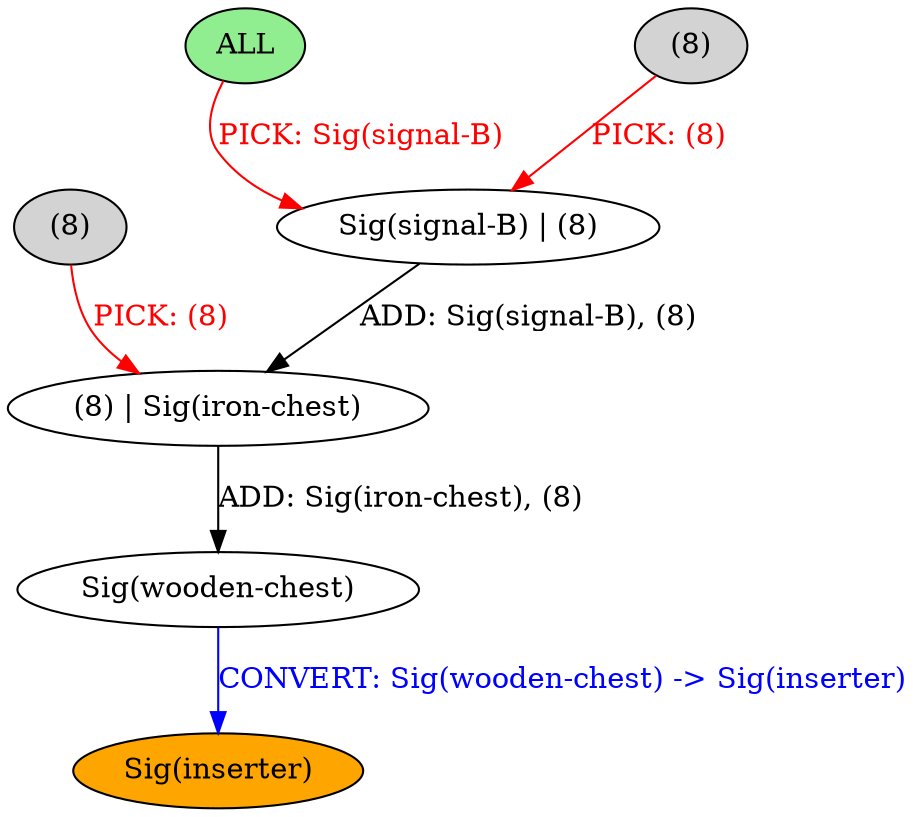 strict digraph {
	nodesep=1
	5	[style=filled fillcolor=lightgray label="(8)"]
	7	[style=filled fillcolor=white label="Sig(wooden-chest)"]
	6	[style=filled fillcolor=white label="(8) | Sig(iron-chest)"]
	0	[style=filled fillcolor=lightgreen label="ALL"]
	3	[style=filled fillcolor=white label="Sig(signal-B) | (8)"]
	2	[style=filled fillcolor=lightgray label="(8)"]
	8	[style=filled fillcolor=orange label="Sig(inserter)"]
	5 -> 6	[label="PICK: (8)" color=red fontcolor=red]
	7 -> 8	[label="CONVERT: Sig(wooden-chest) -> Sig(inserter)" color=blue fontcolor=blue]
	6 -> 7	[label="ADD: Sig(iron-chest), (8)" color=black fontcolor=black]
	0 -> 3	[label="PICK: Sig(signal-B)" color=red fontcolor=red]
	3 -> 6	[label="ADD: Sig(signal-B), (8)" color=black fontcolor=black]
	2 -> 3	[label="PICK: (8)" color=red fontcolor=red]
}

